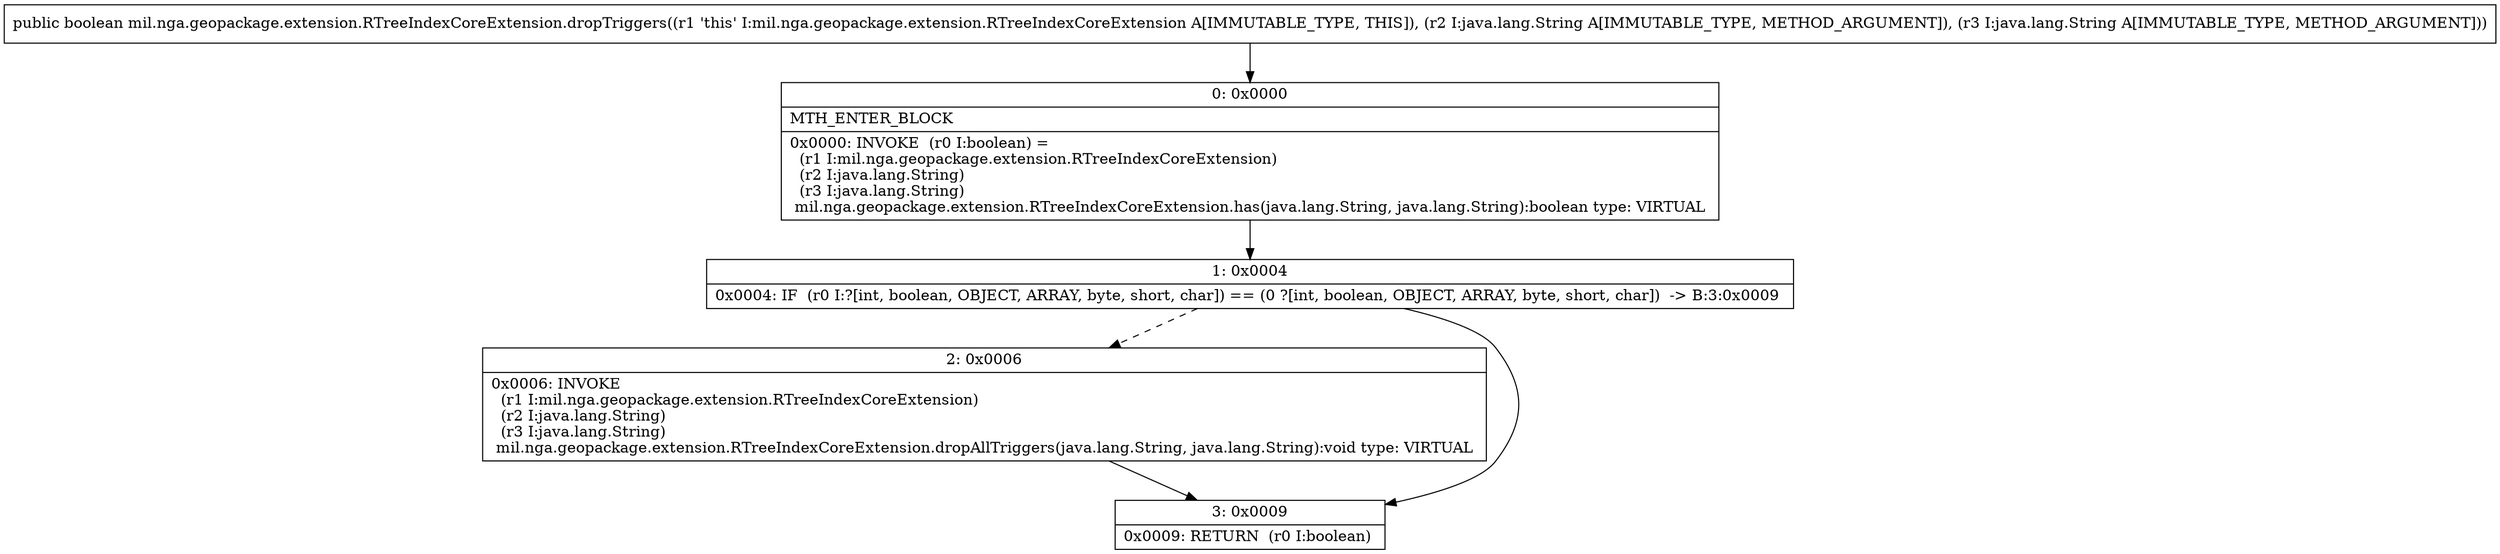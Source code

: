 digraph "CFG formil.nga.geopackage.extension.RTreeIndexCoreExtension.dropTriggers(Ljava\/lang\/String;Ljava\/lang\/String;)Z" {
Node_0 [shape=record,label="{0\:\ 0x0000|MTH_ENTER_BLOCK\l|0x0000: INVOKE  (r0 I:boolean) = \l  (r1 I:mil.nga.geopackage.extension.RTreeIndexCoreExtension)\l  (r2 I:java.lang.String)\l  (r3 I:java.lang.String)\l mil.nga.geopackage.extension.RTreeIndexCoreExtension.has(java.lang.String, java.lang.String):boolean type: VIRTUAL \l}"];
Node_1 [shape=record,label="{1\:\ 0x0004|0x0004: IF  (r0 I:?[int, boolean, OBJECT, ARRAY, byte, short, char]) == (0 ?[int, boolean, OBJECT, ARRAY, byte, short, char])  \-\> B:3:0x0009 \l}"];
Node_2 [shape=record,label="{2\:\ 0x0006|0x0006: INVOKE  \l  (r1 I:mil.nga.geopackage.extension.RTreeIndexCoreExtension)\l  (r2 I:java.lang.String)\l  (r3 I:java.lang.String)\l mil.nga.geopackage.extension.RTreeIndexCoreExtension.dropAllTriggers(java.lang.String, java.lang.String):void type: VIRTUAL \l}"];
Node_3 [shape=record,label="{3\:\ 0x0009|0x0009: RETURN  (r0 I:boolean) \l}"];
MethodNode[shape=record,label="{public boolean mil.nga.geopackage.extension.RTreeIndexCoreExtension.dropTriggers((r1 'this' I:mil.nga.geopackage.extension.RTreeIndexCoreExtension A[IMMUTABLE_TYPE, THIS]), (r2 I:java.lang.String A[IMMUTABLE_TYPE, METHOD_ARGUMENT]), (r3 I:java.lang.String A[IMMUTABLE_TYPE, METHOD_ARGUMENT])) }"];
MethodNode -> Node_0;
Node_0 -> Node_1;
Node_1 -> Node_2[style=dashed];
Node_1 -> Node_3;
Node_2 -> Node_3;
}

